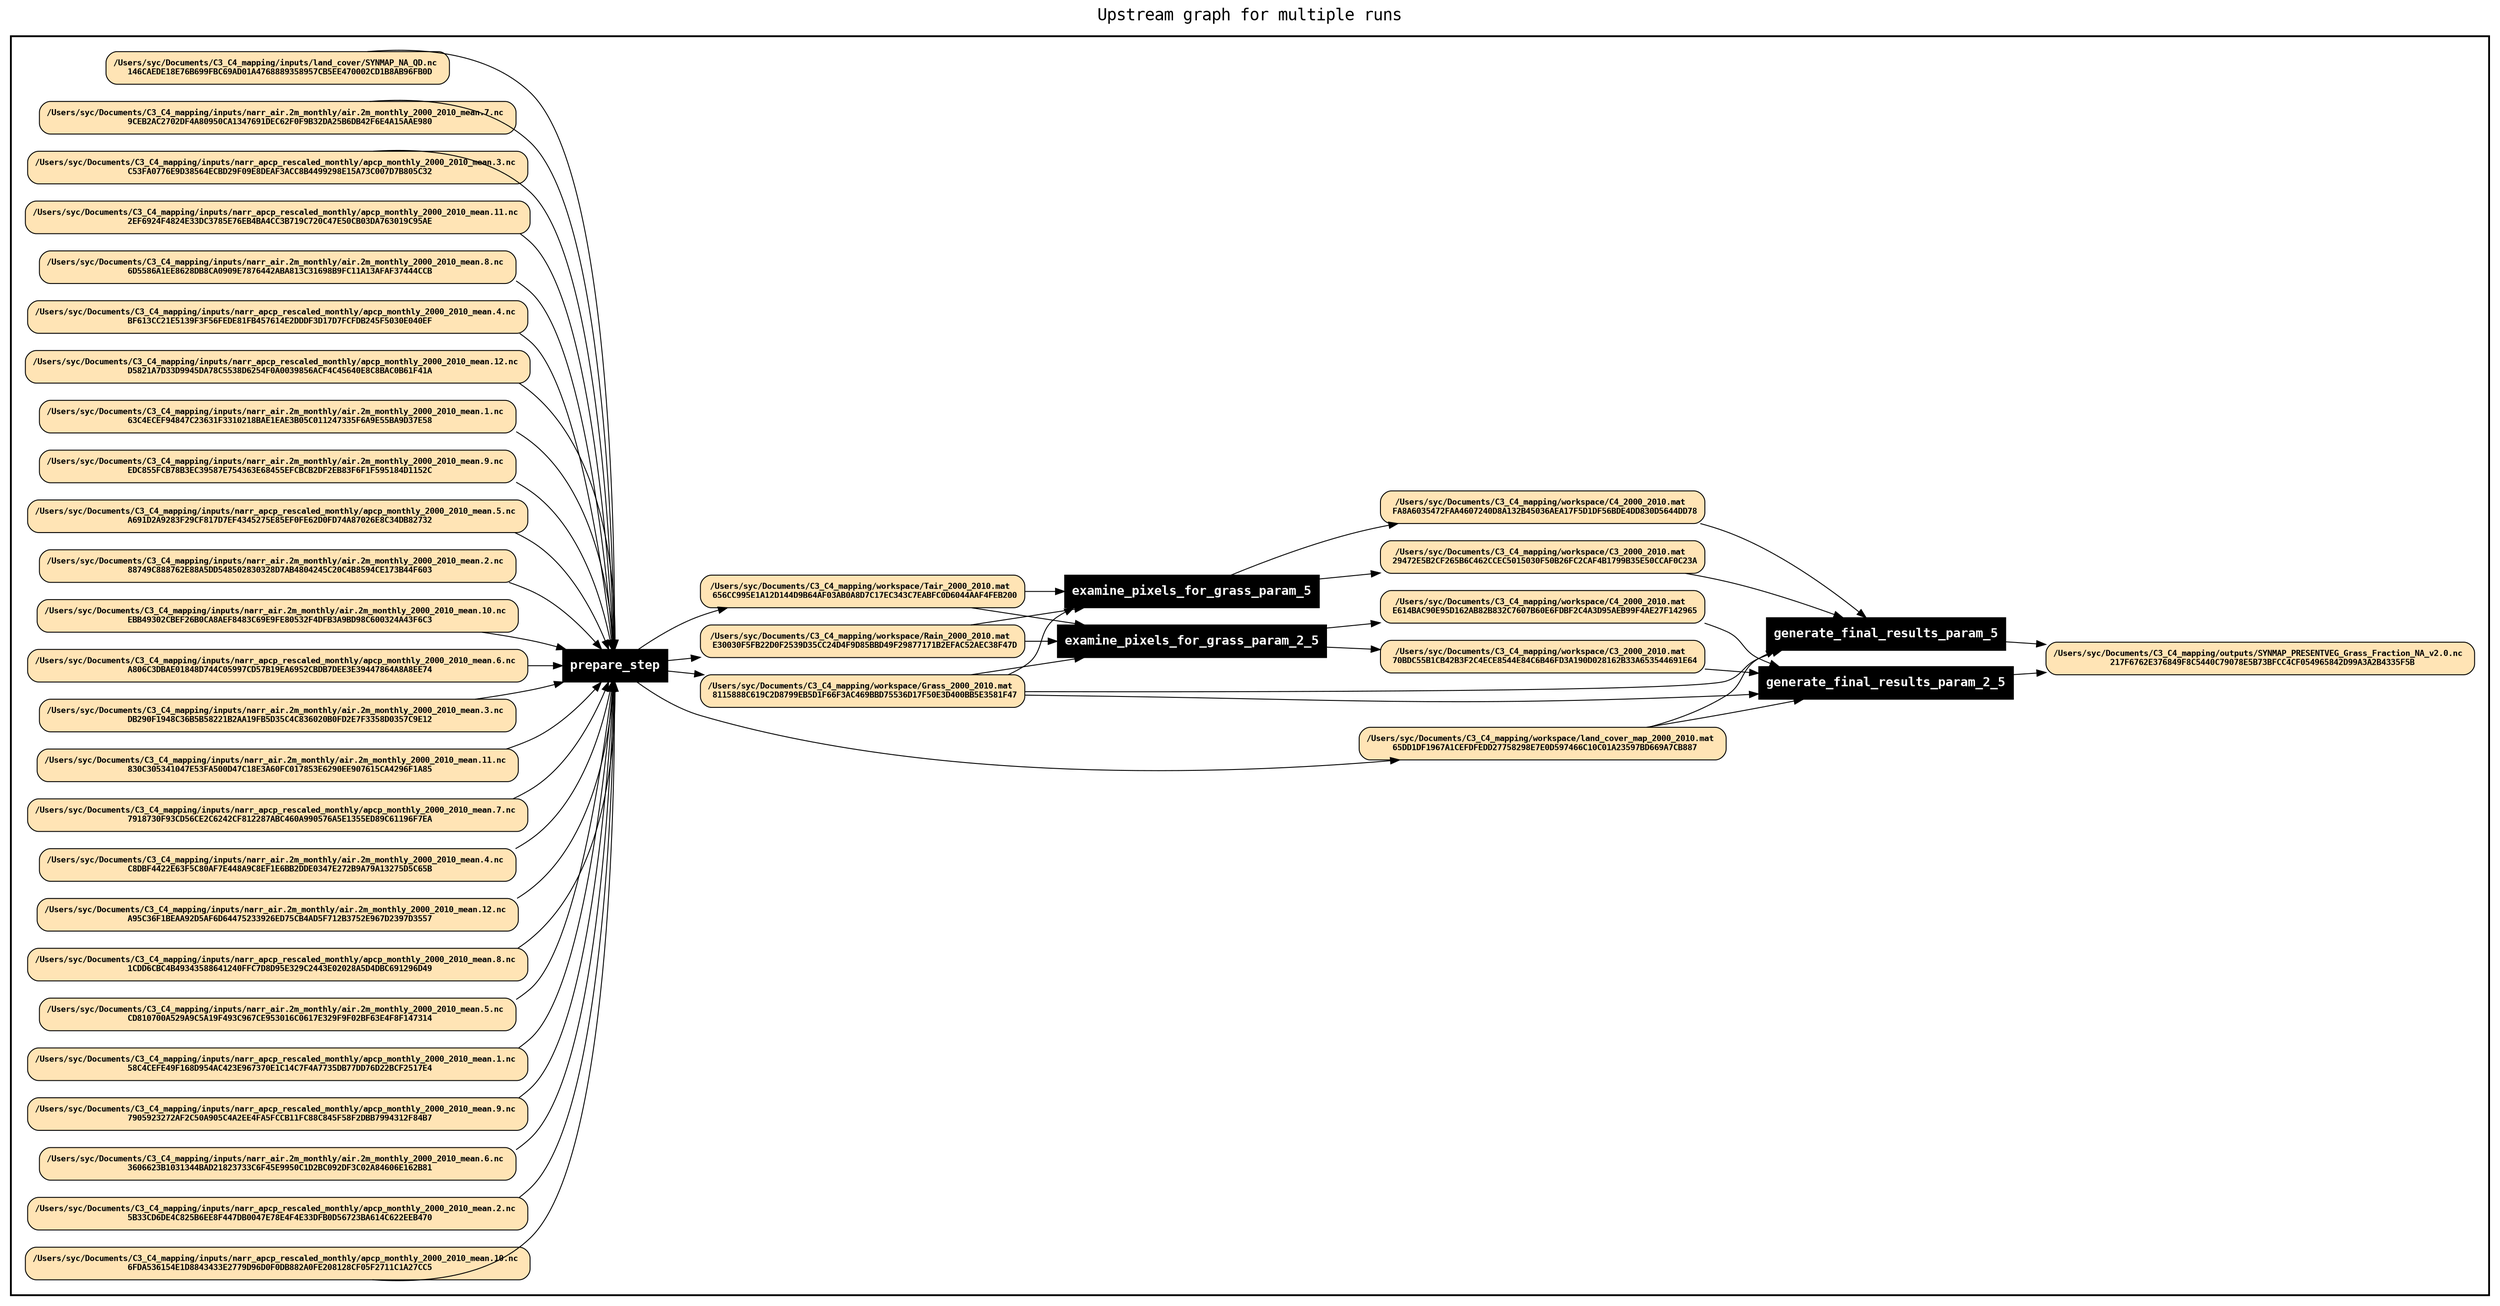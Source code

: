
digraph yw_data_view {
rankdir=LR
fontname=Courier; fontsize=18; labelloc=t
label="Upstream graph for multiple runs"
subgraph cluster_workflow { label=""; color=black; penwidth=2
subgraph cluster_workflow_inner { label=""; color=white
node[shape=box style=filled fillcolor="black" peripheries=1 fontname="Courier-Bold" fontcolor=white]
"examine_pixels_for_grass_param_5"
"examine_pixels_for_grass_param_2_5"
"prepare_step"
"generate_final_results_param_5"
"generate_final_results_param_2_5"
node[shape=box style="rounded,filled" fillcolor="#FFE4B5" peripheries=1 fontname="Courier-Bold" fontsize=9 fontcolor=black]
"146CAEDE18E76B699FBC69AD01A4768889358957CB5EE470002CD1B8AB96FB0D" [shape=record label="/Users/syc/Documents/C3_C4_mapping/inputs/land_cover/SYNMAP_NA_QD.nc \n 146CAEDE18E76B699FBC69AD01A4768889358957CB5EE470002CD1B8AB96FB0D"]
"9CEB2AC2702DF4A80950CA1347691DEC62F0F9B32DA25B6DB42F6E4A15AAE980" [shape=record label="/Users/syc/Documents/C3_C4_mapping/inputs/narr_air.2m_monthly/air.2m_monthly_2000_2010_mean.7.nc \n 9CEB2AC2702DF4A80950CA1347691DEC62F0F9B32DA25B6DB42F6E4A15AAE980"]
"C53FA0776E9D38564ECBD29F09E8DEAF3ACC8B4499298E15A73C007D7B805C32" [shape=record label="/Users/syc/Documents/C3_C4_mapping/inputs/narr_apcp_rescaled_monthly/apcp_monthly_2000_2010_mean.3.nc \n C53FA0776E9D38564ECBD29F09E8DEAF3ACC8B4499298E15A73C007D7B805C32"]
"2EF6924F4824E33DC3785E76EB4BA4CC3B719C720C47E50CB03DA763019C95AE" [shape=record label="/Users/syc/Documents/C3_C4_mapping/inputs/narr_apcp_rescaled_monthly/apcp_monthly_2000_2010_mean.11.nc \n 2EF6924F4824E33DC3785E76EB4BA4CC3B719C720C47E50CB03DA763019C95AE"]
"217F6762E376849F8C5440C79078E5B73BFCC4CF054965842D99A3A2B4335F5B" [shape=record label="/Users/syc/Documents/C3_C4_mapping/outputs/SYNMAP_PRESENTVEG_Grass_Fraction_NA_v2.0.nc \n 217F6762E376849F8C5440C79078E5B73BFCC4CF054965842D99A3A2B4335F5B"]
"217F6762E376849F8C5440C79078E5B73BFCC4CF054965842D99A3A2B4335F5B" [shape=record label="/Users/syc/Documents/C3_C4_mapping/outputs/SYNMAP_PRESENTVEG_Grass_Fraction_NA_v2.0.nc \n 217F6762E376849F8C5440C79078E5B73BFCC4CF054965842D99A3A2B4335F5B"]
"6D5586A1EE8628DB8CA0909E7876442ABA813C31698B9FC11A13AFAF37444CCB" [shape=record label="/Users/syc/Documents/C3_C4_mapping/inputs/narr_air.2m_monthly/air.2m_monthly_2000_2010_mean.8.nc \n 6D5586A1EE8628DB8CA0909E7876442ABA813C31698B9FC11A13AFAF37444CCB"]
"BF613CC21E5139F3F56FEDE81FB457614E2DDDF3D17D7FCFDB245F5030E040EF" [shape=record label="/Users/syc/Documents/C3_C4_mapping/inputs/narr_apcp_rescaled_monthly/apcp_monthly_2000_2010_mean.4.nc \n BF613CC21E5139F3F56FEDE81FB457614E2DDDF3D17D7FCFDB245F5030E040EF"]
"D5821A7D33D9945DA78C5538D6254F0A0039856ACF4C45640E8C8BAC0B61F41A" [shape=record label="/Users/syc/Documents/C3_C4_mapping/inputs/narr_apcp_rescaled_monthly/apcp_monthly_2000_2010_mean.12.nc \n D5821A7D33D9945DA78C5538D6254F0A0039856ACF4C45640E8C8BAC0B61F41A"]
"63C4ECEF94847C23631F3310218BAE1EAE3B05C011247335F6A9E55BA9D37E58" [shape=record label="/Users/syc/Documents/C3_C4_mapping/inputs/narr_air.2m_monthly/air.2m_monthly_2000_2010_mean.1.nc \n 63C4ECEF94847C23631F3310218BAE1EAE3B05C011247335F6A9E55BA9D37E58"]
"EDC855FCB78B3EC39587E754363E68455EFCBCB2DF2EB83F6F1F595184D1152C" [shape=record label="/Users/syc/Documents/C3_C4_mapping/inputs/narr_air.2m_monthly/air.2m_monthly_2000_2010_mean.9.nc \n EDC855FCB78B3EC39587E754363E68455EFCBCB2DF2EB83F6F1F595184D1152C"]
"A691D2A9283F29CF817D7EF4345275E85EF0FE62D0FD74A87026E8C34DB82732" [shape=record label="/Users/syc/Documents/C3_C4_mapping/inputs/narr_apcp_rescaled_monthly/apcp_monthly_2000_2010_mean.5.nc \n A691D2A9283F29CF817D7EF4345275E85EF0FE62D0FD74A87026E8C34DB82732"]
"65DD1DF1967A1CEFDFEDD27758298E7E0D597466C10C01A23597BD669A7CB887" [shape=record label="/Users/syc/Documents/C3_C4_mapping/workspace/land_cover_map_2000_2010.mat \n 65DD1DF1967A1CEFDFEDD27758298E7E0D597466C10C01A23597BD669A7CB887"]
"65DD1DF1967A1CEFDFEDD27758298E7E0D597466C10C01A23597BD669A7CB887" [shape=record label="/Users/syc/Documents/C3_C4_mapping/workspace/land_cover_map_2000_2010.mat \n 65DD1DF1967A1CEFDFEDD27758298E7E0D597466C10C01A23597BD669A7CB887"]
"65DD1DF1967A1CEFDFEDD27758298E7E0D597466C10C01A23597BD669A7CB887" [shape=record label="/Users/syc/Documents/C3_C4_mapping/workspace/land_cover_map_2000_2010.mat \n 65DD1DF1967A1CEFDFEDD27758298E7E0D597466C10C01A23597BD669A7CB887"]
"70BDC55B1CB42B3F2C4ECE8544E84C6B46FD3A190D028162B33A653544691E64" [shape=record label="/Users/syc/Documents/C3_C4_mapping/workspace/C3_2000_2010.mat \n 70BDC55B1CB42B3F2C4ECE8544E84C6B46FD3A190D028162B33A653544691E64"]
"70BDC55B1CB42B3F2C4ECE8544E84C6B46FD3A190D028162B33A653544691E64" [shape=record label="/Users/syc/Documents/C3_C4_mapping/workspace/C3_2000_2010.mat \n 70BDC55B1CB42B3F2C4ECE8544E84C6B46FD3A190D028162B33A653544691E64"]
"88749C888762E88A5DD548502830328D7AB4804245C20C4B8594CE173B44F603" [shape=record label="/Users/syc/Documents/C3_C4_mapping/inputs/narr_air.2m_monthly/air.2m_monthly_2000_2010_mean.2.nc \n 88749C888762E88A5DD548502830328D7AB4804245C20C4B8594CE173B44F603"]
"EBB49302CBEF26B0CA8AEF8483C69E9FE80532F4DFB3A9BD98C600324A43F6C3" [shape=record label="/Users/syc/Documents/C3_C4_mapping/inputs/narr_air.2m_monthly/air.2m_monthly_2000_2010_mean.10.nc \n EBB49302CBEF26B0CA8AEF8483C69E9FE80532F4DFB3A9BD98C600324A43F6C3"]
"A806C3DBAE01848D744C05997CD57B19EA6952CBDB7DEE3E39447864A8A8EE74" [shape=record label="/Users/syc/Documents/C3_C4_mapping/inputs/narr_apcp_rescaled_monthly/apcp_monthly_2000_2010_mean.6.nc \n A806C3DBAE01848D744C05997CD57B19EA6952CBDB7DEE3E39447864A8A8EE74"]
"656CC995E1A12D144D9B64AF03AB0A8D7C17EC343C7EABFC0D6044AAF4FEB200" [shape=record label="/Users/syc/Documents/C3_C4_mapping/workspace/Tair_2000_2010.mat \n 656CC995E1A12D144D9B64AF03AB0A8D7C17EC343C7EABFC0D6044AAF4FEB200"]
"656CC995E1A12D144D9B64AF03AB0A8D7C17EC343C7EABFC0D6044AAF4FEB200" [shape=record label="/Users/syc/Documents/C3_C4_mapping/workspace/Tair_2000_2010.mat \n 656CC995E1A12D144D9B64AF03AB0A8D7C17EC343C7EABFC0D6044AAF4FEB200"]
"656CC995E1A12D144D9B64AF03AB0A8D7C17EC343C7EABFC0D6044AAF4FEB200" [shape=record label="/Users/syc/Documents/C3_C4_mapping/workspace/Tair_2000_2010.mat \n 656CC995E1A12D144D9B64AF03AB0A8D7C17EC343C7EABFC0D6044AAF4FEB200"]
"E614BAC90E95D162AB82B832C7607B60E6FDBF2C4A3D95AEB99F4AE27F142965" [shape=record label="/Users/syc/Documents/C3_C4_mapping/workspace/C4_2000_2010.mat \n E614BAC90E95D162AB82B832C7607B60E6FDBF2C4A3D95AEB99F4AE27F142965"]
"E614BAC90E95D162AB82B832C7607B60E6FDBF2C4A3D95AEB99F4AE27F142965" [shape=record label="/Users/syc/Documents/C3_C4_mapping/workspace/C4_2000_2010.mat \n E614BAC90E95D162AB82B832C7607B60E6FDBF2C4A3D95AEB99F4AE27F142965"]
"DB290F1948C36B5B58221B2AA19FB5D35C4C836020B0FD2E7F3358D0357C9E12" [shape=record label="/Users/syc/Documents/C3_C4_mapping/inputs/narr_air.2m_monthly/air.2m_monthly_2000_2010_mean.3.nc \n DB290F1948C36B5B58221B2AA19FB5D35C4C836020B0FD2E7F3358D0357C9E12"]
"830C305341047E53FA500D47C18E3A60FC017853E6290EE907615CA4296F1A85" [shape=record label="/Users/syc/Documents/C3_C4_mapping/inputs/narr_air.2m_monthly/air.2m_monthly_2000_2010_mean.11.nc \n 830C305341047E53FA500D47C18E3A60FC017853E6290EE907615CA4296F1A85"]
"7918730F93CD56CE2C6242CF812287ABC460A990576A5E1355ED89C61196F7EA" [shape=record label="/Users/syc/Documents/C3_C4_mapping/inputs/narr_apcp_rescaled_monthly/apcp_monthly_2000_2010_mean.7.nc \n 7918730F93CD56CE2C6242CF812287ABC460A990576A5E1355ED89C61196F7EA"]
"FA8A6035472FAA4607240D8A132B45036AEA17F5D1DF56BDE4DD830D5644DD78" [shape=record label="/Users/syc/Documents/C3_C4_mapping/workspace/C4_2000_2010.mat \n FA8A6035472FAA4607240D8A132B45036AEA17F5D1DF56BDE4DD830D5644DD78"]
"FA8A6035472FAA4607240D8A132B45036AEA17F5D1DF56BDE4DD830D5644DD78" [shape=record label="/Users/syc/Documents/C3_C4_mapping/workspace/C4_2000_2010.mat \n FA8A6035472FAA4607240D8A132B45036AEA17F5D1DF56BDE4DD830D5644DD78"]
"C8DBF4422E63F5C80AF7E448A9C8EF1E6BB2DDE0347E272B9A79A13275D5C65B" [shape=record label="/Users/syc/Documents/C3_C4_mapping/inputs/narr_air.2m_monthly/air.2m_monthly_2000_2010_mean.4.nc \n C8DBF4422E63F5C80AF7E448A9C8EF1E6BB2DDE0347E272B9A79A13275D5C65B"]
"A95C36F1BEAA92D5AF6D64475233926ED75CB4AD5F712B3752E967D2397D3557" [shape=record label="/Users/syc/Documents/C3_C4_mapping/inputs/narr_air.2m_monthly/air.2m_monthly_2000_2010_mean.12.nc \n A95C36F1BEAA92D5AF6D64475233926ED75CB4AD5F712B3752E967D2397D3557"]
"1CDD6CBC4B49343588641240FFC7D8D95E329C2443E02028A5D4DBC691296D49" [shape=record label="/Users/syc/Documents/C3_C4_mapping/inputs/narr_apcp_rescaled_monthly/apcp_monthly_2000_2010_mean.8.nc \n 1CDD6CBC4B49343588641240FFC7D8D95E329C2443E02028A5D4DBC691296D49"]
"E30030F5FB22D0F2539D35CC24D4F9D85BBD49F29877171B2EFAC52AEC38F47D" [shape=record label="/Users/syc/Documents/C3_C4_mapping/workspace/Rain_2000_2010.mat \n E30030F5FB22D0F2539D35CC24D4F9D85BBD49F29877171B2EFAC52AEC38F47D"]
"E30030F5FB22D0F2539D35CC24D4F9D85BBD49F29877171B2EFAC52AEC38F47D" [shape=record label="/Users/syc/Documents/C3_C4_mapping/workspace/Rain_2000_2010.mat \n E30030F5FB22D0F2539D35CC24D4F9D85BBD49F29877171B2EFAC52AEC38F47D"]
"E30030F5FB22D0F2539D35CC24D4F9D85BBD49F29877171B2EFAC52AEC38F47D" [shape=record label="/Users/syc/Documents/C3_C4_mapping/workspace/Rain_2000_2010.mat \n E30030F5FB22D0F2539D35CC24D4F9D85BBD49F29877171B2EFAC52AEC38F47D"]
"29472E5B2CF265B6C462CCEC5015030F50B26FC2CAF4B1799B35E50CCAF0C23A" [shape=record label="/Users/syc/Documents/C3_C4_mapping/workspace/C3_2000_2010.mat \n 29472E5B2CF265B6C462CCEC5015030F50B26FC2CAF4B1799B35E50CCAF0C23A"]
"29472E5B2CF265B6C462CCEC5015030F50B26FC2CAF4B1799B35E50CCAF0C23A" [shape=record label="/Users/syc/Documents/C3_C4_mapping/workspace/C3_2000_2010.mat \n 29472E5B2CF265B6C462CCEC5015030F50B26FC2CAF4B1799B35E50CCAF0C23A"]
"CD810700A529A9C5A19F493C967CE953016C0617E329F9F02BF63E4F8F147314" [shape=record label="/Users/syc/Documents/C3_C4_mapping/inputs/narr_air.2m_monthly/air.2m_monthly_2000_2010_mean.5.nc \n CD810700A529A9C5A19F493C967CE953016C0617E329F9F02BF63E4F8F147314"]
"58C4CEFE49F168D954AC423E967370E1C14C7F4A7735DB77DD76D22BCF2517E4" [shape=record label="/Users/syc/Documents/C3_C4_mapping/inputs/narr_apcp_rescaled_monthly/apcp_monthly_2000_2010_mean.1.nc \n 58C4CEFE49F168D954AC423E967370E1C14C7F4A7735DB77DD76D22BCF2517E4"]
"7905923272AF2C50A905C4A2EE4FA5FCCB11FC88C845F58F2DBB7994312F84B7" [shape=record label="/Users/syc/Documents/C3_C4_mapping/inputs/narr_apcp_rescaled_monthly/apcp_monthly_2000_2010_mean.9.nc \n 7905923272AF2C50A905C4A2EE4FA5FCCB11FC88C845F58F2DBB7994312F84B7"]
"8115888C619C2D8799EB5D1F66F3AC469BBD75536D17F50E3D400BB5E3581F47" [shape=record label="/Users/syc/Documents/C3_C4_mapping/workspace/Grass_2000_2010.mat \n 8115888C619C2D8799EB5D1F66F3AC469BBD75536D17F50E3D400BB5E3581F47"]
"8115888C619C2D8799EB5D1F66F3AC469BBD75536D17F50E3D400BB5E3581F47" [shape=record label="/Users/syc/Documents/C3_C4_mapping/workspace/Grass_2000_2010.mat \n 8115888C619C2D8799EB5D1F66F3AC469BBD75536D17F50E3D400BB5E3581F47"]
"8115888C619C2D8799EB5D1F66F3AC469BBD75536D17F50E3D400BB5E3581F47" [shape=record label="/Users/syc/Documents/C3_C4_mapping/workspace/Grass_2000_2010.mat \n 8115888C619C2D8799EB5D1F66F3AC469BBD75536D17F50E3D400BB5E3581F47"]
"8115888C619C2D8799EB5D1F66F3AC469BBD75536D17F50E3D400BB5E3581F47" [shape=record label="/Users/syc/Documents/C3_C4_mapping/workspace/Grass_2000_2010.mat \n 8115888C619C2D8799EB5D1F66F3AC469BBD75536D17F50E3D400BB5E3581F47"]
"8115888C619C2D8799EB5D1F66F3AC469BBD75536D17F50E3D400BB5E3581F47" [shape=record label="/Users/syc/Documents/C3_C4_mapping/workspace/Grass_2000_2010.mat \n 8115888C619C2D8799EB5D1F66F3AC469BBD75536D17F50E3D400BB5E3581F47"]
"3606623B1031344BAD21823733C6F45E9950C1D2BC092DF3C02A84606E162B81" [shape=record label="/Users/syc/Documents/C3_C4_mapping/inputs/narr_air.2m_monthly/air.2m_monthly_2000_2010_mean.6.nc \n 3606623B1031344BAD21823733C6F45E9950C1D2BC092DF3C02A84606E162B81"]
"5B33CD6DE4C825B6EE8F447DB0047E78E4F4E33DFB0D56723BA614C622EEB470" [shape=record label="/Users/syc/Documents/C3_C4_mapping/inputs/narr_apcp_rescaled_monthly/apcp_monthly_2000_2010_mean.2.nc \n 5B33CD6DE4C825B6EE8F447DB0047E78E4F4E33DFB0D56723BA614C622EEB470"]
"6FDA536154E1D8843433E2779D96D0F0DB882A0FE208128CF05F2711C1A27CC5" [shape=record label="/Users/syc/Documents/C3_C4_mapping/inputs/narr_apcp_rescaled_monthly/apcp_monthly_2000_2010_mean.10.nc \n 6FDA536154E1D8843433E2779D96D0F0DB882A0FE208128CF05F2711C1A27CC5"]
}}
"A691D2A9283F29CF817D7EF4345275E85EF0FE62D0FD74A87026E8C34DB82732" -> "prepare_step"
"EDC855FCB78B3EC39587E754363E68455EFCBCB2DF2EB83F6F1F595184D1152C" -> "prepare_step"
"63C4ECEF94847C23631F3310218BAE1EAE3B05C011247335F6A9E55BA9D37E58" -> "prepare_step"
"65DD1DF1967A1CEFDFEDD27758298E7E0D597466C10C01A23597BD669A7CB887" -> "generate_final_results_param_2_5"
"65DD1DF1967A1CEFDFEDD27758298E7E0D597466C10C01A23597BD669A7CB887" -> "generate_final_results_param_5"
"A806C3DBAE01848D744C05997CD57B19EA6952CBDB7DEE3E39447864A8A8EE74" -> "prepare_step"
"EBB49302CBEF26B0CA8AEF8483C69E9FE80532F4DFB3A9BD98C600324A43F6C3" -> "prepare_step"
"88749C888762E88A5DD548502830328D7AB4804245C20C4B8594CE173B44F603" -> "prepare_step"
"70BDC55B1CB42B3F2C4ECE8544E84C6B46FD3A190D028162B33A653544691E64" -> "generate_final_results_param_2_5"
"29472E5B2CF265B6C462CCEC5015030F50B26FC2CAF4B1799B35E50CCAF0C23A" -> "generate_final_results_param_5"
"E614BAC90E95D162AB82B832C7607B60E6FDBF2C4A3D95AEB99F4AE27F142965" -> "generate_final_results_param_2_5"
"FA8A6035472FAA4607240D8A132B45036AEA17F5D1DF56BDE4DD830D5644DD78" -> "generate_final_results_param_5"
"656CC995E1A12D144D9B64AF03AB0A8D7C17EC343C7EABFC0D6044AAF4FEB200" -> "examine_pixels_for_grass_param_2_5"
"656CC995E1A12D144D9B64AF03AB0A8D7C17EC343C7EABFC0D6044AAF4FEB200" -> "examine_pixels_for_grass_param_5"
"7918730F93CD56CE2C6242CF812287ABC460A990576A5E1355ED89C61196F7EA" -> "prepare_step"
"830C305341047E53FA500D47C18E3A60FC017853E6290EE907615CA4296F1A85" -> "prepare_step"
"DB290F1948C36B5B58221B2AA19FB5D35C4C836020B0FD2E7F3358D0357C9E12" -> "prepare_step"
"1CDD6CBC4B49343588641240FFC7D8D95E329C2443E02028A5D4DBC691296D49" -> "prepare_step"
"A95C36F1BEAA92D5AF6D64475233926ED75CB4AD5F712B3752E967D2397D3557" -> "prepare_step"
"C8DBF4422E63F5C80AF7E448A9C8EF1E6BB2DDE0347E272B9A79A13275D5C65B" -> "prepare_step"
"7905923272AF2C50A905C4A2EE4FA5FCCB11FC88C845F58F2DBB7994312F84B7" -> "prepare_step"
"58C4CEFE49F168D954AC423E967370E1C14C7F4A7735DB77DD76D22BCF2517E4" -> "prepare_step"
"E30030F5FB22D0F2539D35CC24D4F9D85BBD49F29877171B2EFAC52AEC38F47D" -> "examine_pixels_for_grass_param_2_5"
"E30030F5FB22D0F2539D35CC24D4F9D85BBD49F29877171B2EFAC52AEC38F47D" -> "examine_pixels_for_grass_param_5"
"CD810700A529A9C5A19F493C967CE953016C0617E329F9F02BF63E4F8F147314" -> "prepare_step"
"8115888C619C2D8799EB5D1F66F3AC469BBD75536D17F50E3D400BB5E3581F47" -> "generate_final_results_param_2_5"
"8115888C619C2D8799EB5D1F66F3AC469BBD75536D17F50E3D400BB5E3581F47" -> "generate_final_results_param_5"
"8115888C619C2D8799EB5D1F66F3AC469BBD75536D17F50E3D400BB5E3581F47" -> "examine_pixels_for_grass_param_2_5"
"8115888C619C2D8799EB5D1F66F3AC469BBD75536D17F50E3D400BB5E3581F47" -> "examine_pixels_for_grass_param_5"
"6FDA536154E1D8843433E2779D96D0F0DB882A0FE208128CF05F2711C1A27CC5" -> "prepare_step"
"5B33CD6DE4C825B6EE8F447DB0047E78E4F4E33DFB0D56723BA614C622EEB470" -> "prepare_step"
"3606623B1031344BAD21823733C6F45E9950C1D2BC092DF3C02A84606E162B81" -> "prepare_step"
"2EF6924F4824E33DC3785E76EB4BA4CC3B719C720C47E50CB03DA763019C95AE" -> "prepare_step"
"C53FA0776E9D38564ECBD29F09E8DEAF3ACC8B4499298E15A73C007D7B805C32" -> "prepare_step"
"9CEB2AC2702DF4A80950CA1347691DEC62F0F9B32DA25B6DB42F6E4A15AAE980" -> "prepare_step"
"146CAEDE18E76B699FBC69AD01A4768889358957CB5EE470002CD1B8AB96FB0D" -> "prepare_step"
"D5821A7D33D9945DA78C5538D6254F0A0039856ACF4C45640E8C8BAC0B61F41A" -> "prepare_step"
"BF613CC21E5139F3F56FEDE81FB457614E2DDDF3D17D7FCFDB245F5030E040EF" -> "prepare_step"
"6D5586A1EE8628DB8CA0909E7876442ABA813C31698B9FC11A13AFAF37444CCB" -> "prepare_step"
"generate_final_results_param_2_5" -> "217F6762E376849F8C5440C79078E5B73BFCC4CF054965842D99A3A2B4335F5B"
"generate_final_results_param_5" -> "217F6762E376849F8C5440C79078E5B73BFCC4CF054965842D99A3A2B4335F5B"
"prepare_step" -> "65DD1DF1967A1CEFDFEDD27758298E7E0D597466C10C01A23597BD669A7CB887"
"examine_pixels_for_grass_param_2_5" -> "70BDC55B1CB42B3F2C4ECE8544E84C6B46FD3A190D028162B33A653544691E64"
"prepare_step" -> "656CC995E1A12D144D9B64AF03AB0A8D7C17EC343C7EABFC0D6044AAF4FEB200"
"examine_pixels_for_grass_param_2_5" -> "E614BAC90E95D162AB82B832C7607B60E6FDBF2C4A3D95AEB99F4AE27F142965"
"examine_pixels_for_grass_param_5" -> "FA8A6035472FAA4607240D8A132B45036AEA17F5D1DF56BDE4DD830D5644DD78"
"prepare_step" -> "E30030F5FB22D0F2539D35CC24D4F9D85BBD49F29877171B2EFAC52AEC38F47D"
"examine_pixels_for_grass_param_5" -> "29472E5B2CF265B6C462CCEC5015030F50B26FC2CAF4B1799B35E50CCAF0C23A"
"prepare_step" -> "8115888C619C2D8799EB5D1F66F3AC469BBD75536D17F50E3D400BB5E3581F47"
}


